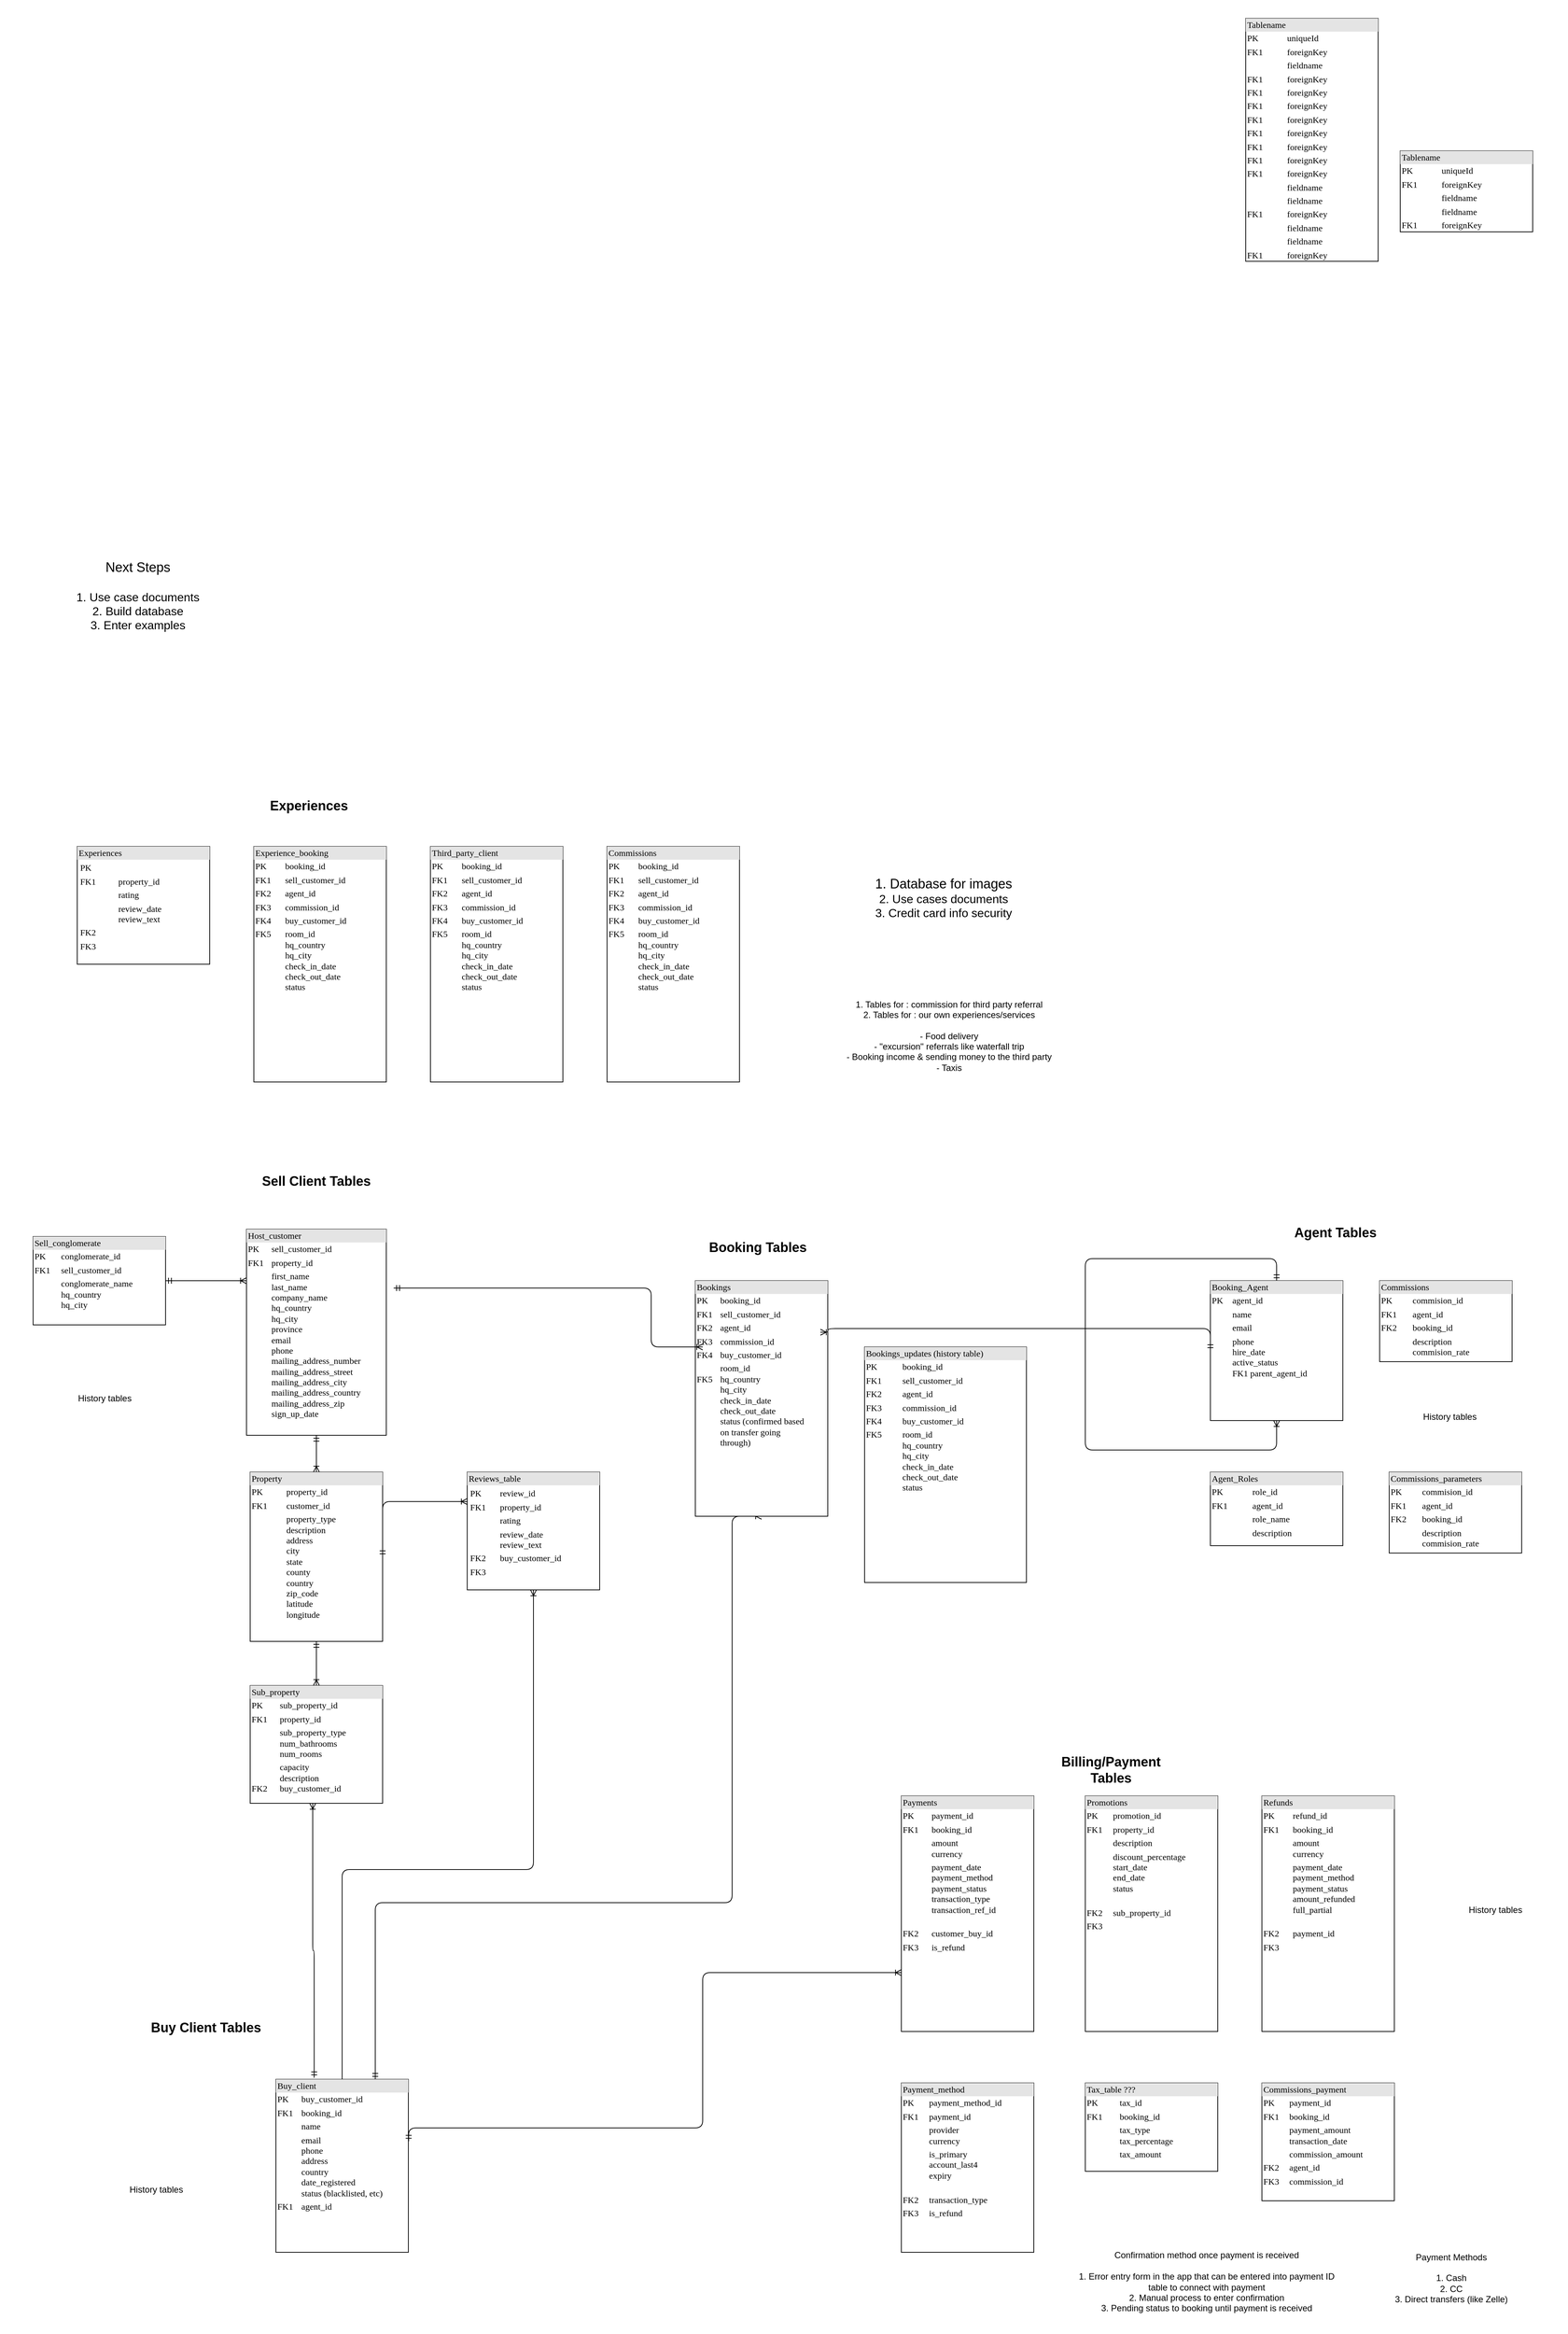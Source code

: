 <mxfile version="24.8.4" pages="2">
  <diagram name="Master Table" id="2ca16b54-16f6-2749-3443-fa8db7711227">
    <mxGraphModel dx="3973" dy="4300" grid="1" gridSize="10" guides="1" tooltips="1" connect="1" arrows="1" fold="1" page="1" pageScale="1" pageWidth="1100" pageHeight="850" background="none" math="0" shadow="0">
      <root>
        <mxCell id="0" />
        <mxCell id="1" parent="0" />
        <mxCell id="2ed32ef02a7f4228-1" value="&lt;div style=&quot;box-sizing:border-box;width:100%;background:#e4e4e4;padding:2px;&quot;&gt;Host_customer&lt;/div&gt;&lt;table style=&quot;width:100%;font-size:1em;&quot; cellpadding=&quot;2&quot; cellspacing=&quot;0&quot;&gt;&lt;tbody&gt;&lt;tr&gt;&lt;td&gt;PK&lt;/td&gt;&lt;td&gt;sell_customer_id&lt;br&gt;&lt;/td&gt;&lt;/tr&gt;&lt;tr&gt;&lt;td&gt;FK1&lt;/td&gt;&lt;td&gt;property_id&lt;/td&gt;&lt;/tr&gt;&lt;tr&gt;&lt;td&gt;&lt;/td&gt;&lt;td&gt;first_name&lt;br&gt;last_name&lt;br&gt;company_name&lt;br&gt;hq_country&lt;br&gt;hq_city&lt;br&gt;province&lt;br&gt;email&lt;br&gt;phone&lt;br&gt;mailing_address_number&lt;br&gt;mailing_address_street&lt;br&gt;mailing_address_city&lt;br&gt;mailing_address_country&lt;br&gt;mailing_address_zip&lt;br&gt;sign_up_date&lt;/td&gt;&lt;/tr&gt;&lt;/tbody&gt;&lt;/table&gt;" style="verticalAlign=top;align=left;overflow=fill;html=1;rounded=0;shadow=0;comic=0;labelBackgroundColor=none;strokeWidth=1;fontFamily=Verdana;fontSize=12" parent="1" vertex="1">
          <mxGeometry x="-720" y="-730" width="190" height="280" as="geometry" />
        </mxCell>
        <mxCell id="2ed32ef02a7f4228-2" value="&lt;div style=&quot;box-sizing: border-box ; width: 100% ; background: #e4e4e4 ; padding: 2px&quot;&gt;Booking_Agent&lt;/div&gt;&lt;table style=&quot;width: 100% ; font-size: 1em&quot; cellpadding=&quot;2&quot; cellspacing=&quot;0&quot;&gt;&lt;tbody&gt;&lt;tr&gt;&lt;td&gt;PK&lt;/td&gt;&lt;td&gt;agent_id&lt;/td&gt;&lt;/tr&gt;&lt;tr&gt;&lt;td&gt;&lt;br&gt;&lt;/td&gt;&lt;td&gt;name&lt;/td&gt;&lt;/tr&gt;&lt;tr&gt;&lt;td&gt;&lt;/td&gt;&lt;td&gt;email&lt;/td&gt;&lt;/tr&gt;&lt;tr&gt;&lt;td&gt;&lt;br&gt;&lt;/td&gt;&lt;td&gt;phone&lt;br&gt;hire_date&lt;br&gt;active_status&lt;br&gt;FK1 parent_agent_id&lt;br&gt;&lt;br&gt;&lt;br&gt;&lt;/td&gt;&lt;/tr&gt;&lt;tr&gt;&lt;td&gt;&lt;br&gt;&lt;/td&gt;&lt;td&gt;&lt;br&gt;&lt;/td&gt;&lt;/tr&gt;&lt;tr&gt;&lt;td&gt;&lt;br&gt;&lt;/td&gt;&lt;td&gt;&lt;br&gt;&lt;/td&gt;&lt;/tr&gt;&lt;/tbody&gt;&lt;/table&gt;" style="verticalAlign=top;align=left;overflow=fill;html=1;rounded=0;shadow=0;comic=0;labelBackgroundColor=none;strokeWidth=1;fontFamily=Verdana;fontSize=12" parent="1" vertex="1">
          <mxGeometry x="590" y="-660" width="180" height="190" as="geometry" />
        </mxCell>
        <mxCell id="2ed32ef02a7f4228-16" style="edgeStyle=orthogonalEdgeStyle;html=1;labelBackgroundColor=none;startArrow=ERmandOne;endArrow=ERoneToMany;fontFamily=Verdana;fontSize=12;align=left;exitX=0.289;exitY=-0.009;exitDx=0;exitDy=0;exitPerimeter=0;" parent="1" source="XtGEWQDcrH1vhXnifAvS-1" target="2ed32ef02a7f4228-4" edge="1">
          <mxGeometry relative="1" as="geometry">
            <Array as="points">
              <mxPoint x="-628" y="250" />
              <mxPoint x="-630" y="250" />
            </Array>
          </mxGeometry>
        </mxCell>
        <mxCell id="2ed32ef02a7f4228-4" value="&lt;div style=&quot;box-sizing: border-box ; width: 100% ; background: #e4e4e4 ; padding: 2px&quot;&gt;Sub_property&lt;/div&gt;&lt;table style=&quot;width: 100% ; font-size: 1em&quot; cellpadding=&quot;2&quot; cellspacing=&quot;0&quot;&gt;&lt;tbody&gt;&lt;tr&gt;&lt;td&gt;PK&lt;/td&gt;&lt;td&gt;sub_property_id&lt;/td&gt;&lt;/tr&gt;&lt;tr&gt;&lt;td&gt;FK1&lt;/td&gt;&lt;td&gt;property_id&lt;/td&gt;&lt;/tr&gt;&lt;tr&gt;&lt;td&gt;&lt;/td&gt;&lt;td&gt;sub_property_type&lt;br&gt;num_bathrooms&lt;br&gt;num_rooms&lt;/td&gt;&lt;/tr&gt;&lt;tr&gt;&lt;td&gt;&lt;br&gt;FK2&lt;/td&gt;&lt;td&gt;capacity&lt;br&gt;description&lt;br&gt;buy_customer_id&lt;br&gt;&lt;br&gt;&lt;/td&gt;&lt;/tr&gt;&lt;/tbody&gt;&lt;/table&gt;" style="verticalAlign=top;align=left;overflow=fill;html=1;rounded=0;shadow=0;comic=0;labelBackgroundColor=none;strokeWidth=1;fontFamily=Verdana;fontSize=12" parent="1" vertex="1">
          <mxGeometry x="-715" y="-110" width="180" height="160" as="geometry" />
        </mxCell>
        <mxCell id="2ed32ef02a7f4228-15" style="edgeStyle=orthogonalEdgeStyle;html=1;entryX=0.5;entryY=0;labelBackgroundColor=none;startArrow=ERmandOne;endArrow=ERoneToMany;fontFamily=Verdana;fontSize=12;align=left;" parent="1" source="2ed32ef02a7f4228-5" target="2ed32ef02a7f4228-4" edge="1">
          <mxGeometry relative="1" as="geometry" />
        </mxCell>
        <mxCell id="2ed32ef02a7f4228-5" value="&lt;div style=&quot;box-sizing:border-box;width:100%;background:#e4e4e4;padding:2px;&quot;&gt;Property&lt;/div&gt;&lt;table style=&quot;width:100%;font-size:1em;&quot; cellpadding=&quot;2&quot; cellspacing=&quot;0&quot;&gt;&lt;tbody&gt;&lt;tr&gt;&lt;td&gt;PK&lt;/td&gt;&lt;td&gt;property_id&lt;/td&gt;&lt;/tr&gt;&lt;tr&gt;&lt;td&gt;FK1&lt;/td&gt;&lt;td&gt;customer_id&lt;/td&gt;&lt;/tr&gt;&lt;tr&gt;&lt;td&gt;&lt;/td&gt;&lt;td&gt;property_type&lt;br&gt;description&lt;br&gt;address&lt;br&gt;city&lt;br&gt;state&lt;br&gt;county&lt;br&gt;country&lt;br&gt;zip_code&lt;br&gt;latitude&lt;br&gt;longitude&lt;/td&gt;&lt;/tr&gt;&lt;/tbody&gt;&lt;/table&gt;" style="verticalAlign=top;align=left;overflow=fill;html=1;rounded=0;shadow=0;comic=0;labelBackgroundColor=none;strokeWidth=1;fontFamily=Verdana;fontSize=12" parent="1" vertex="1">
          <mxGeometry x="-715" y="-400" width="180" height="230" as="geometry" />
        </mxCell>
        <mxCell id="2ed32ef02a7f4228-7" value="&lt;div style=&quot;box-sizing: border-box ; width: 100% ; background: #e4e4e4 ; padding: 2px&quot;&gt;Tablename&lt;/div&gt;&lt;table style=&quot;width: 100% ; font-size: 1em&quot; cellpadding=&quot;2&quot; cellspacing=&quot;0&quot;&gt;&lt;tbody&gt;&lt;tr&gt;&lt;td&gt;PK&lt;/td&gt;&lt;td&gt;uniqueId&lt;/td&gt;&lt;/tr&gt;&lt;tr&gt;&lt;td&gt;FK1&lt;/td&gt;&lt;td&gt;foreignKey&lt;/td&gt;&lt;/tr&gt;&lt;tr&gt;&lt;td&gt;&lt;/td&gt;&lt;td&gt;fieldname&lt;/td&gt;&lt;/tr&gt;&lt;tr&gt;&lt;td&gt;&lt;br&gt;&lt;/td&gt;&lt;td&gt;fieldname&lt;br&gt;&lt;/td&gt;&lt;/tr&gt;&lt;tr&gt;&lt;td&gt;FK1&lt;br&gt;&lt;/td&gt;&lt;td&gt;foreignKey&lt;br&gt;&lt;/td&gt;&lt;/tr&gt;&lt;/tbody&gt;&lt;/table&gt;" style="verticalAlign=top;align=left;overflow=fill;html=1;rounded=0;shadow=0;comic=0;labelBackgroundColor=none;strokeWidth=1;fontFamily=Verdana;fontSize=12" parent="1" vertex="1">
          <mxGeometry x="848" y="-2195" width="180" height="110" as="geometry" />
        </mxCell>
        <mxCell id="2ed32ef02a7f4228-8" value="&lt;div style=&quot;box-sizing: border-box ; width: 100% ; background: #e4e4e4 ; padding: 2px&quot;&gt;Tablename&lt;/div&gt;&lt;table style=&quot;width: 100% ; font-size: 1em&quot; cellpadding=&quot;2&quot; cellspacing=&quot;0&quot;&gt;&lt;tbody&gt;&lt;tr&gt;&lt;td&gt;PK&lt;/td&gt;&lt;td&gt;uniqueId&lt;/td&gt;&lt;/tr&gt;&lt;tr&gt;&lt;td&gt;FK1&lt;/td&gt;&lt;td&gt;foreignKey&lt;/td&gt;&lt;/tr&gt;&lt;tr&gt;&lt;td&gt;&lt;/td&gt;&lt;td&gt;fieldname&lt;/td&gt;&lt;/tr&gt;&lt;tr&gt;&lt;td&gt;FK1&lt;br&gt;&lt;/td&gt;&lt;td&gt;foreignKey&lt;br&gt;&lt;/td&gt;&lt;/tr&gt;&lt;tr&gt;&lt;td&gt;FK1&lt;br&gt;&lt;/td&gt;&lt;td&gt;foreignKey&lt;br&gt;&lt;/td&gt;&lt;/tr&gt;&lt;tr&gt;&lt;td&gt;FK1&lt;br&gt;&lt;/td&gt;&lt;td&gt;foreignKey&lt;br&gt;&lt;/td&gt;&lt;/tr&gt;&lt;tr&gt;&lt;td&gt;FK1&lt;br&gt;&lt;/td&gt;&lt;td&gt;foreignKey&lt;br&gt;&lt;/td&gt;&lt;/tr&gt;&lt;tr&gt;&lt;td&gt;FK1&lt;br&gt;&lt;/td&gt;&lt;td&gt;foreignKey&lt;br&gt;&lt;/td&gt;&lt;/tr&gt;&lt;tr&gt;&lt;td&gt;FK1&lt;br&gt;&lt;/td&gt;&lt;td&gt;foreignKey&lt;br&gt;&lt;/td&gt;&lt;/tr&gt;&lt;tr&gt;&lt;td&gt;FK1&lt;br&gt;&lt;/td&gt;&lt;td&gt;foreignKey&lt;br&gt;&lt;/td&gt;&lt;/tr&gt;&lt;tr&gt;&lt;td&gt;FK1&lt;br&gt;&lt;/td&gt;&lt;td&gt;foreignKey&lt;br&gt;&lt;/td&gt;&lt;/tr&gt;&lt;tr&gt;&lt;td&gt;&lt;br&gt;&lt;/td&gt;&lt;td&gt;fieldname&lt;br&gt;&lt;/td&gt;&lt;/tr&gt;&lt;tr&gt;&lt;td&gt;&lt;br&gt;&lt;/td&gt;&lt;td&gt;fieldname&lt;br&gt;&lt;/td&gt;&lt;/tr&gt;&lt;tr&gt;&lt;td&gt;FK1&lt;br&gt;&lt;/td&gt;&lt;td&gt;foreignKey&lt;br&gt;&lt;/td&gt;&lt;/tr&gt;&lt;tr&gt;&lt;td&gt;&lt;br&gt;&lt;/td&gt;&lt;td&gt;fieldname&lt;br&gt;&lt;/td&gt;&lt;/tr&gt;&lt;tr&gt;&lt;td&gt;&lt;br&gt;&lt;/td&gt;&lt;td&gt;fieldname&lt;br&gt;&lt;/td&gt;&lt;/tr&gt;&lt;tr&gt;&lt;td&gt;FK1&lt;br&gt;&lt;/td&gt;&lt;td&gt;foreignKey&lt;br&gt;&lt;/td&gt;&lt;/tr&gt;&lt;/tbody&gt;&lt;/table&gt;" style="verticalAlign=top;align=left;overflow=fill;html=1;rounded=0;shadow=0;comic=0;labelBackgroundColor=none;strokeWidth=1;fontFamily=Verdana;fontSize=12" parent="1" vertex="1">
          <mxGeometry x="638" y="-2375" width="180" height="330" as="geometry" />
        </mxCell>
        <mxCell id="2ed32ef02a7f4228-13" value="" style="edgeStyle=orthogonalEdgeStyle;html=1;endArrow=ERoneToMany;startArrow=ERmandOne;labelBackgroundColor=none;fontFamily=Verdana;fontSize=12;align=left;exitX=0.5;exitY=1;entryX=0.5;entryY=0;" parent="1" source="2ed32ef02a7f4228-1" target="2ed32ef02a7f4228-5" edge="1">
          <mxGeometry width="100" height="100" relative="1" as="geometry">
            <mxPoint x="-740" y="-440" as="sourcePoint" />
            <mxPoint x="-640" y="-540" as="targetPoint" />
          </mxGeometry>
        </mxCell>
        <mxCell id="2EH-EQwG4G2g1mwmG7tw-1" value="&lt;b style=&quot;font-size: 18px;&quot;&gt;Sell Client Tables&lt;/b&gt;" style="text;strokeColor=none;align=center;fillColor=none;html=1;verticalAlign=middle;whiteSpace=wrap;rounded=0;fontSize=18;" parent="1" vertex="1">
          <mxGeometry x="-710" y="-810" width="170" height="30" as="geometry" />
        </mxCell>
        <mxCell id="ll_tQrpM04ElozCx7Qpt-2" value="" style="shape=image;verticalLabelPosition=bottom;labelBackgroundColor=default;verticalAlign=top;aspect=fixed;imageAspect=0;image=https://d2slcw3kip6qmk.cloudfront.net/marketing/pages/chart/erd-symbols/ERD-Notation.PNG;" parent="1" vertex="1">
          <mxGeometry x="60" y="-2400" width="416" height="315" as="geometry" />
        </mxCell>
        <mxCell id="hQi0qJ91LmBZ0sVzfeZj-1" value="&lt;div style=&quot;box-sizing:border-box;width:100%;background:#e4e4e4;padding:2px;&quot;&gt;Sell_conglomerate&lt;/div&gt;&lt;table style=&quot;width:100%;font-size:1em;&quot; cellpadding=&quot;2&quot; cellspacing=&quot;0&quot;&gt;&lt;tbody&gt;&lt;tr&gt;&lt;td&gt;PK&lt;/td&gt;&lt;td&gt;conglomerate_id&lt;/td&gt;&lt;/tr&gt;&lt;tr&gt;&lt;td&gt;FK1&lt;/td&gt;&lt;td&gt;sell_customer_id&lt;/td&gt;&lt;/tr&gt;&lt;tr&gt;&lt;td&gt;&lt;/td&gt;&lt;td&gt;conglomerate_name&lt;br&gt;hq_country&lt;br&gt;hq_city&lt;/td&gt;&lt;/tr&gt;&lt;/tbody&gt;&lt;/table&gt;" style="verticalAlign=top;align=left;overflow=fill;html=1;rounded=0;shadow=0;comic=0;labelBackgroundColor=none;strokeWidth=1;fontFamily=Verdana;fontSize=12" parent="1" vertex="1">
          <mxGeometry x="-1010" y="-720" width="180" height="120" as="geometry" />
        </mxCell>
        <mxCell id="hQi0qJ91LmBZ0sVzfeZj-4" value="" style="edgeStyle=orthogonalEdgeStyle;html=1;endArrow=ERoneToMany;startArrow=ERmandOne;labelBackgroundColor=none;fontFamily=Verdana;fontSize=12;align=left;entryX=0;entryY=0.25;entryDx=0;entryDy=0;exitX=1;exitY=0.5;exitDx=0;exitDy=0;" parent="1" source="hQi0qJ91LmBZ0sVzfeZj-1" target="2ed32ef02a7f4228-1" edge="1">
          <mxGeometry width="100" height="100" relative="1" as="geometry">
            <mxPoint x="-810" y="-620" as="sourcePoint" />
            <mxPoint x="-945" y="-375" as="targetPoint" />
            <Array as="points">
              <mxPoint x="-720" y="-660" />
            </Array>
          </mxGeometry>
        </mxCell>
        <mxCell id="hQi0qJ91LmBZ0sVzfeZj-6" value="&lt;b style=&quot;font-size: 18px;&quot;&gt;Buy Client Tables&lt;/b&gt;" style="text;strokeColor=none;align=center;fillColor=none;html=1;verticalAlign=middle;whiteSpace=wrap;rounded=0;fontSize=18;" parent="1" vertex="1">
          <mxGeometry x="-860" y="340" width="170" height="30" as="geometry" />
        </mxCell>
        <mxCell id="hQi0qJ91LmBZ0sVzfeZj-9" value="&lt;b style=&quot;font-size: 18px;&quot;&gt;Agent Tables&lt;/b&gt;" style="text;strokeColor=none;align=center;fillColor=none;html=1;verticalAlign=middle;whiteSpace=wrap;rounded=0;fontSize=18;" parent="1" vertex="1">
          <mxGeometry x="675" y="-740" width="170" height="30" as="geometry" />
        </mxCell>
        <mxCell id="hQi0qJ91LmBZ0sVzfeZj-10" value="&lt;b style=&quot;font-size: 18px;&quot;&gt;Billing/Payment Tables&lt;/b&gt;" style="text;strokeColor=none;align=center;fillColor=none;html=1;verticalAlign=middle;whiteSpace=wrap;rounded=0;fontSize=18;" parent="1" vertex="1">
          <mxGeometry x="370" y="-10" width="170" height="30" as="geometry" />
        </mxCell>
        <mxCell id="hQi0qJ91LmBZ0sVzfeZj-13" value="&lt;b&gt;Booking Tables&lt;/b&gt;" style="text;strokeColor=none;align=center;fillColor=none;html=1;verticalAlign=middle;whiteSpace=wrap;rounded=0;fontSize=18;" parent="1" vertex="1">
          <mxGeometry x="-110" y="-720" width="170" height="30" as="geometry" />
        </mxCell>
        <mxCell id="hQi0qJ91LmBZ0sVzfeZj-21" value="" style="edgeStyle=orthogonalEdgeStyle;html=1;endArrow=ERoneToMany;startArrow=ERmandOne;labelBackgroundColor=none;fontFamily=Verdana;fontSize=12;align=left;entryX=0.5;entryY=1;entryDx=0;entryDy=0;exitX=0.5;exitY=0;exitDx=0;exitDy=0;" parent="1" source="2ed32ef02a7f4228-2" target="2ed32ef02a7f4228-2" edge="1">
          <mxGeometry width="100" height="100" relative="1" as="geometry">
            <mxPoint x="420" y="-680" as="sourcePoint" />
            <mxPoint x="500" y="-540" as="targetPoint" />
            <Array as="points">
              <mxPoint x="680" y="-690" />
              <mxPoint x="420" y="-690" />
              <mxPoint x="420" y="-430" />
              <mxPoint x="680" y="-430" />
            </Array>
          </mxGeometry>
        </mxCell>
        <mxCell id="hQi0qJ91LmBZ0sVzfeZj-23" value="" style="edgeStyle=orthogonalEdgeStyle;html=1;endArrow=ERoneToMany;startArrow=ERmandOne;labelBackgroundColor=none;fontFamily=Verdana;fontSize=12;align=left;entryX=0.5;entryY=1;entryDx=0;entryDy=0;exitX=0.75;exitY=0;exitDx=0;exitDy=0;" parent="1" source="XtGEWQDcrH1vhXnifAvS-1" target="hQi0qJ91LmBZ0sVzfeZj-24" edge="1">
          <mxGeometry width="100" height="100" relative="1" as="geometry">
            <mxPoint x="-810.0" y="363.46" as="sourcePoint" />
            <mxPoint x="-120" y="-240" as="targetPoint" />
            <Array as="points">
              <mxPoint x="-545" y="185" />
              <mxPoint x="-60" y="185" />
            </Array>
          </mxGeometry>
        </mxCell>
        <mxCell id="hQi0qJ91LmBZ0sVzfeZj-24" value="&lt;div style=&quot;box-sizing: border-box ; width: 100% ; background: #e4e4e4 ; padding: 2px&quot;&gt;Bookings&lt;/div&gt;&lt;table style=&quot;width: 100% ; font-size: 1em&quot; cellpadding=&quot;2&quot; cellspacing=&quot;0&quot;&gt;&lt;tbody&gt;&lt;tr&gt;&lt;td&gt;PK&lt;/td&gt;&lt;td&gt;booking_id&lt;/td&gt;&lt;/tr&gt;&lt;tr&gt;&lt;td&gt;FK1&lt;/td&gt;&lt;td&gt;sell_customer_id&lt;/td&gt;&lt;/tr&gt;&lt;tr&gt;&lt;td&gt;FK2&lt;br&gt;&lt;/td&gt;&lt;td&gt;agent_id&lt;/td&gt;&lt;/tr&gt;&lt;tr&gt;&lt;td&gt;FK3&lt;/td&gt;&lt;td&gt;commission_id&lt;br&gt;&lt;/td&gt;&lt;/tr&gt;&lt;tr&gt;&lt;td&gt;FK4&lt;br&gt;&lt;/td&gt;&lt;td&gt;buy_customer_id&lt;br&gt;&lt;/td&gt;&lt;/tr&gt;&lt;tr&gt;&lt;td&gt;FK5&lt;br&gt;&lt;br&gt;&lt;br&gt;&lt;br&gt;&lt;br&gt;&lt;br&gt;&lt;/td&gt;&lt;td&gt;room_id&lt;br&gt;hq_country&lt;br&gt;hq_city&lt;br&gt;check_in_date&lt;br&gt;check_out_date&lt;br&gt;status (confirmed based&lt;br&gt;on transfer going&lt;br&gt;through)&lt;/td&gt;&lt;/tr&gt;&lt;/tbody&gt;&lt;/table&gt;&lt;span style=&quot;white-space: pre;&quot;&gt;&#x9;&lt;/span&gt;" style="verticalAlign=top;align=left;overflow=fill;html=1;rounded=0;shadow=0;comic=0;labelBackgroundColor=none;strokeWidth=1;fontFamily=Verdana;fontSize=12" parent="1" vertex="1">
          <mxGeometry x="-110" y="-660" width="180" height="320" as="geometry" />
        </mxCell>
        <mxCell id="hQi0qJ91LmBZ0sVzfeZj-25" value="&lt;div style=&quot;box-sizing: border-box ; width: 100% ; background: #e4e4e4 ; padding: 2px&quot;&gt;Payments&lt;/div&gt;&lt;table style=&quot;width: 100% ; font-size: 1em&quot; cellpadding=&quot;2&quot; cellspacing=&quot;0&quot;&gt;&lt;tbody&gt;&lt;tr&gt;&lt;td&gt;PK&lt;/td&gt;&lt;td&gt;payment_id&lt;/td&gt;&lt;/tr&gt;&lt;tr&gt;&lt;td&gt;FK1&lt;/td&gt;&lt;td&gt;booking_id&lt;/td&gt;&lt;/tr&gt;&lt;tr&gt;&lt;td&gt;&lt;/td&gt;&lt;td&gt;amount&lt;br&gt;currency&lt;/td&gt;&lt;/tr&gt;&lt;tr&gt;&lt;td&gt;&lt;br&gt;&lt;/td&gt;&lt;td&gt;payment_date&lt;br&gt;payment_method&lt;br&gt;payment_status&lt;br&gt;transaction_type&lt;br&gt;transaction_ref_id&lt;br&gt;&lt;br&gt;&lt;/td&gt;&lt;/tr&gt;&lt;tr&gt;&lt;td&gt;FK2&lt;br&gt;&lt;/td&gt;&lt;td&gt;customer_buy_id&lt;/td&gt;&lt;/tr&gt;&lt;tr&gt;&lt;td&gt;FK3&lt;br&gt;&lt;/td&gt;&lt;td&gt;is_refund&lt;/td&gt;&lt;/tr&gt;&lt;/tbody&gt;&lt;/table&gt;" style="verticalAlign=top;align=left;overflow=fill;html=1;rounded=0;shadow=0;comic=0;labelBackgroundColor=none;strokeWidth=1;fontFamily=Verdana;fontSize=12" parent="1" vertex="1">
          <mxGeometry x="170" y="40" width="180" height="320" as="geometry" />
        </mxCell>
        <mxCell id="hQi0qJ91LmBZ0sVzfeZj-26" value="&lt;div style=&quot;box-sizing:border-box;width:100%;background:#e4e4e4;padding:2px;&quot;&gt;Reviews_table&lt;/div&gt;&lt;table style=&quot;width:100%;font-size:1em;&quot; cellpadding=&quot;2&quot; cellspacing=&quot;0&quot;&gt;&lt;tbody&gt;&lt;tr&gt;&lt;td&gt;&lt;table style=&quot;font-size: 1em; width: 180px;&quot; cellpadding=&quot;2&quot; cellspacing=&quot;0&quot;&gt;&lt;tbody&gt;&lt;tr&gt;&lt;td&gt;PK&lt;/td&gt;&lt;td&gt;review_id&lt;/td&gt;&lt;/tr&gt;&lt;tr&gt;&lt;td&gt;FK1&lt;/td&gt;&lt;td&gt;property_id&lt;/td&gt;&lt;/tr&gt;&lt;tr&gt;&lt;td&gt;&lt;/td&gt;&lt;td&gt;rating&lt;/td&gt;&lt;/tr&gt;&lt;tr&gt;&lt;td&gt;&lt;br&gt;&lt;/td&gt;&lt;td&gt;review_date&lt;br&gt;review_text&lt;br&gt;&lt;/td&gt;&lt;/tr&gt;&lt;tr&gt;&lt;td&gt;FK2&lt;br&gt;&lt;/td&gt;&lt;td&gt;buy_customer_id&lt;br&gt;&lt;/td&gt;&lt;/tr&gt;&lt;tr&gt;&lt;td&gt;FK3&lt;br&gt;&lt;/td&gt;&lt;td&gt;&lt;br&gt;&lt;/td&gt;&lt;/tr&gt;&lt;/tbody&gt;&lt;/table&gt;&lt;/td&gt;&lt;td&gt;&lt;br&gt;&lt;/td&gt;&lt;/tr&gt;&lt;tr&gt;&lt;td&gt;&lt;br&gt;&lt;br&gt;&lt;/td&gt;&lt;td&gt;&lt;br&gt;&lt;/td&gt;&lt;/tr&gt;&lt;/tbody&gt;&lt;/table&gt;" style="verticalAlign=top;align=left;overflow=fill;html=1;rounded=0;shadow=0;comic=0;labelBackgroundColor=none;strokeWidth=1;fontFamily=Verdana;fontSize=12" parent="1" vertex="1">
          <mxGeometry x="-420" y="-400" width="180" height="160" as="geometry" />
        </mxCell>
        <mxCell id="hQi0qJ91LmBZ0sVzfeZj-28" value="" style="edgeStyle=orthogonalEdgeStyle;html=1;endArrow=ERoneToMany;startArrow=ERmandOne;labelBackgroundColor=none;fontFamily=Verdana;fontSize=12;align=left;entryX=0;entryY=0.25;entryDx=0;entryDy=0;exitX=1;exitY=0.5;exitDx=0;exitDy=0;" parent="1" source="2ed32ef02a7f4228-5" target="hQi0qJ91LmBZ0sVzfeZj-26" edge="1">
          <mxGeometry width="100" height="100" relative="1" as="geometry">
            <mxPoint x="-850" y="-520" as="sourcePoint" />
            <mxPoint x="-250" y="-640" as="targetPoint" />
            <Array as="points">
              <mxPoint x="-535" y="-360" />
            </Array>
          </mxGeometry>
        </mxCell>
        <mxCell id="hQi0qJ91LmBZ0sVzfeZj-31" value="" style="edgeStyle=orthogonalEdgeStyle;html=1;endArrow=ERoneToMany;startArrow=ERmandOne;labelBackgroundColor=none;fontFamily=Verdana;fontSize=12;align=left;entryX=0.5;entryY=1;entryDx=0;entryDy=0;exitX=0.5;exitY=0;exitDx=0;exitDy=0;" parent="1" target="hQi0qJ91LmBZ0sVzfeZj-26" edge="1">
          <mxGeometry width="100" height="100" relative="1" as="geometry">
            <mxPoint x="-590" y="445" as="sourcePoint" />
            <mxPoint x="-330" y="-170" as="targetPoint" />
            <Array as="points">
              <mxPoint x="-590" y="140" />
              <mxPoint x="-330" y="140" />
            </Array>
          </mxGeometry>
        </mxCell>
        <mxCell id="hQi0qJ91LmBZ0sVzfeZj-33" value="&lt;div style=&quot;box-sizing: border-box ; width: 100% ; background: #e4e4e4 ; padding: 2px&quot;&gt;Promotions&lt;/div&gt;&lt;table style=&quot;width: 100% ; font-size: 1em&quot; cellpadding=&quot;2&quot; cellspacing=&quot;0&quot;&gt;&lt;tbody&gt;&lt;tr&gt;&lt;td&gt;PK&lt;/td&gt;&lt;td&gt;promotion_id&lt;/td&gt;&lt;/tr&gt;&lt;tr&gt;&lt;td&gt;FK1&lt;/td&gt;&lt;td&gt;property_id&lt;/td&gt;&lt;/tr&gt;&lt;tr&gt;&lt;td&gt;&lt;/td&gt;&lt;td&gt;description&lt;/td&gt;&lt;/tr&gt;&lt;tr&gt;&lt;td&gt;&lt;br&gt;&lt;/td&gt;&lt;td&gt;discount_percentage&lt;br&gt;start_date&lt;br&gt;end_date&lt;br&gt;status&lt;br&gt;&lt;br&gt;&lt;/td&gt;&lt;/tr&gt;&lt;tr&gt;&lt;td&gt;FK2&lt;br&gt;&lt;/td&gt;&lt;td&gt;sub_property_id&lt;/td&gt;&lt;/tr&gt;&lt;tr&gt;&lt;td&gt;FK3&lt;br&gt;&lt;/td&gt;&lt;td&gt;&lt;br&gt;&lt;/td&gt;&lt;/tr&gt;&lt;/tbody&gt;&lt;/table&gt;" style="verticalAlign=top;align=left;overflow=fill;html=1;rounded=0;shadow=0;comic=0;labelBackgroundColor=none;strokeWidth=1;fontFamily=Verdana;fontSize=12" parent="1" vertex="1">
          <mxGeometry x="420" y="40" width="180" height="320" as="geometry" />
        </mxCell>
        <mxCell id="hQi0qJ91LmBZ0sVzfeZj-34" value="&lt;div style=&quot;box-sizing: border-box ; width: 100% ; background: #e4e4e4 ; padding: 2px&quot;&gt;Commissions&lt;/div&gt;&lt;table style=&quot;width: 100% ; font-size: 1em&quot; cellpadding=&quot;2&quot; cellspacing=&quot;0&quot;&gt;&lt;tbody&gt;&lt;tr&gt;&lt;td&gt;PK&lt;/td&gt;&lt;td&gt;commision_id&lt;/td&gt;&lt;/tr&gt;&lt;tr&gt;&lt;td&gt;FK1&lt;/td&gt;&lt;td&gt;agent_id&lt;/td&gt;&lt;/tr&gt;&lt;tr&gt;&lt;td&gt;FK2&lt;/td&gt;&lt;td&gt;booking_id&lt;/td&gt;&lt;/tr&gt;&lt;tr&gt;&lt;td&gt;&lt;br&gt;&lt;/td&gt;&lt;td&gt;description&lt;br&gt;commision_rate&lt;br&gt;&lt;/td&gt;&lt;/tr&gt;&lt;tr&gt;&lt;td&gt;&lt;br&gt;&lt;/td&gt;&lt;td&gt;&lt;br&gt;&lt;/td&gt;&lt;/tr&gt;&lt;/tbody&gt;&lt;/table&gt;" style="verticalAlign=top;align=left;overflow=fill;html=1;rounded=0;shadow=0;comic=0;labelBackgroundColor=none;strokeWidth=1;fontFamily=Verdana;fontSize=12" parent="1" vertex="1">
          <mxGeometry x="820" y="-660" width="180" height="110" as="geometry" />
        </mxCell>
        <mxCell id="hQi0qJ91LmBZ0sVzfeZj-35" value="" style="edgeStyle=orthogonalEdgeStyle;html=1;endArrow=ERoneToMany;startArrow=ERmandOne;labelBackgroundColor=none;fontFamily=Verdana;fontSize=12;align=left;exitX=0;exitY=0.5;exitDx=0;exitDy=0;" parent="1" source="2ed32ef02a7f4228-2" edge="1">
          <mxGeometry width="100" height="100" relative="1" as="geometry">
            <mxPoint x="-525" y="465" as="sourcePoint" />
            <mxPoint x="60" y="-590" as="targetPoint" />
            <Array as="points">
              <mxPoint x="70" y="-595" />
              <mxPoint x="70" y="-590" />
            </Array>
          </mxGeometry>
        </mxCell>
        <mxCell id="hQi0qJ91LmBZ0sVzfeZj-37" value="&lt;div style=&quot;box-sizing: border-box ; width: 100% ; background: #e4e4e4 ; padding: 2px&quot;&gt;Commissions_payment&lt;/div&gt;&lt;table style=&quot;width: 100% ; font-size: 1em&quot; cellpadding=&quot;2&quot; cellspacing=&quot;0&quot;&gt;&lt;tbody&gt;&lt;tr&gt;&lt;td&gt;PK&lt;/td&gt;&lt;td&gt;payment_id&lt;/td&gt;&lt;/tr&gt;&lt;tr&gt;&lt;td&gt;FK1&lt;/td&gt;&lt;td&gt;booking_id&lt;/td&gt;&lt;/tr&gt;&lt;tr&gt;&lt;td&gt;&lt;/td&gt;&lt;td&gt;payment_amount&lt;br&gt;transaction_date&lt;/td&gt;&lt;/tr&gt;&lt;tr&gt;&lt;td&gt;&lt;br&gt;&lt;/td&gt;&lt;td&gt;commission_amount&lt;br&gt;&lt;/td&gt;&lt;/tr&gt;&lt;tr&gt;&lt;td&gt;FK2&lt;br&gt;&lt;/td&gt;&lt;td&gt;agent_id&lt;/td&gt;&lt;/tr&gt;&lt;tr&gt;&lt;td&gt;FK3&lt;br&gt;&lt;/td&gt;&lt;td&gt;commission_id&lt;/td&gt;&lt;/tr&gt;&lt;/tbody&gt;&lt;/table&gt;" style="verticalAlign=top;align=left;overflow=fill;html=1;rounded=0;shadow=0;comic=0;labelBackgroundColor=none;strokeWidth=1;fontFamily=Verdana;fontSize=12" parent="1" vertex="1">
          <mxGeometry x="660" y="430" width="180" height="160" as="geometry" />
        </mxCell>
        <mxCell id="hQi0qJ91LmBZ0sVzfeZj-38" value="&lt;div style=&quot;box-sizing: border-box ; width: 100% ; background: #e4e4e4 ; padding: 2px&quot;&gt;Agent_Roles&lt;/div&gt;&lt;table style=&quot;width: 100% ; font-size: 1em&quot; cellpadding=&quot;2&quot; cellspacing=&quot;0&quot;&gt;&lt;tbody&gt;&lt;tr&gt;&lt;td&gt;PK&lt;/td&gt;&lt;td&gt;role_id&lt;/td&gt;&lt;/tr&gt;&lt;tr&gt;&lt;td&gt;FK1&lt;/td&gt;&lt;td&gt;agent_id&lt;/td&gt;&lt;/tr&gt;&lt;tr&gt;&lt;td&gt;&lt;/td&gt;&lt;td&gt;role_name&lt;/td&gt;&lt;/tr&gt;&lt;tr&gt;&lt;td&gt;&lt;br&gt;&lt;/td&gt;&lt;td&gt;description&lt;br&gt;&lt;/td&gt;&lt;/tr&gt;&lt;tr&gt;&lt;td&gt;&lt;br&gt;&lt;/td&gt;&lt;td&gt;&lt;br&gt;&lt;/td&gt;&lt;/tr&gt;&lt;tr&gt;&lt;td&gt;&lt;br&gt;&lt;/td&gt;&lt;td&gt;&lt;br&gt;&lt;/td&gt;&lt;/tr&gt;&lt;/tbody&gt;&lt;/table&gt;" style="verticalAlign=top;align=left;overflow=fill;html=1;rounded=0;shadow=0;comic=0;labelBackgroundColor=none;strokeWidth=1;fontFamily=Verdana;fontSize=12" parent="1" vertex="1">
          <mxGeometry x="590" y="-400" width="180" height="100" as="geometry" />
        </mxCell>
        <mxCell id="XtGEWQDcrH1vhXnifAvS-1" value="&lt;div style=&quot;box-sizing: border-box ; width: 100% ; background: #e4e4e4 ; padding: 2px&quot;&gt;Buy_client&lt;/div&gt;&lt;table style=&quot;width: 100% ; font-size: 1em&quot; cellpadding=&quot;2&quot; cellspacing=&quot;0&quot;&gt;&lt;tbody&gt;&lt;tr&gt;&lt;td&gt;PK&lt;/td&gt;&lt;td&gt;buy_customer_id&lt;/td&gt;&lt;/tr&gt;&lt;tr&gt;&lt;td&gt;FK1&lt;/td&gt;&lt;td&gt;booking_id&lt;/td&gt;&lt;/tr&gt;&lt;tr&gt;&lt;td&gt;&lt;/td&gt;&lt;td&gt;name&lt;/td&gt;&lt;/tr&gt;&lt;tr&gt;&lt;td&gt;&lt;/td&gt;&lt;td&gt;email&lt;br&gt;phone&lt;br&gt;address&lt;br&gt;country&lt;br&gt;date_registered&lt;br&gt;status (blacklisted, etc)&lt;/td&gt;&lt;/tr&gt;&lt;tr&gt;&lt;td&gt;FK1&lt;br&gt;&lt;/td&gt;&lt;td&gt;agent_id&lt;/td&gt;&lt;/tr&gt;&lt;tr&gt;&lt;td&gt;&lt;/td&gt;&lt;td&gt;&lt;br&gt;&lt;/td&gt;&lt;/tr&gt;&lt;/tbody&gt;&lt;/table&gt;" style="verticalAlign=top;align=left;overflow=fill;html=1;rounded=0;shadow=0;comic=0;labelBackgroundColor=none;strokeWidth=1;fontFamily=Verdana;fontSize=12" parent="1" vertex="1">
          <mxGeometry x="-680" y="425" width="180" height="235" as="geometry" />
        </mxCell>
        <mxCell id="XtGEWQDcrH1vhXnifAvS-2" value="" style="edgeStyle=orthogonalEdgeStyle;html=1;endArrow=ERoneToMany;startArrow=ERmandOne;labelBackgroundColor=none;fontFamily=Verdana;fontSize=12;align=left;exitX=1.002;exitY=0.358;exitDx=0;exitDy=0;exitPerimeter=0;entryX=0;entryY=0.75;entryDx=0;entryDy=0;" parent="1" source="XtGEWQDcrH1vhXnifAvS-1" target="hQi0qJ91LmBZ0sVzfeZj-25" edge="1">
          <mxGeometry width="100" height="100" relative="1" as="geometry">
            <mxPoint x="-535" y="435" as="sourcePoint" />
            <mxPoint x="280" y="-490" as="targetPoint" />
            <Array as="points">
              <mxPoint x="-100" y="491" />
              <mxPoint x="-100" y="280" />
            </Array>
          </mxGeometry>
        </mxCell>
        <mxCell id="XtGEWQDcrH1vhXnifAvS-3" value="&lt;div style=&quot;box-sizing: border-box ; width: 100% ; background: #e4e4e4 ; padding: 2px&quot;&gt;Refunds&lt;/div&gt;&lt;table style=&quot;width: 100% ; font-size: 1em&quot; cellpadding=&quot;2&quot; cellspacing=&quot;0&quot;&gt;&lt;tbody&gt;&lt;tr&gt;&lt;td&gt;PK&lt;/td&gt;&lt;td&gt;refund_id&lt;/td&gt;&lt;/tr&gt;&lt;tr&gt;&lt;td&gt;FK1&lt;/td&gt;&lt;td&gt;booking_id&lt;/td&gt;&lt;/tr&gt;&lt;tr&gt;&lt;td&gt;&lt;/td&gt;&lt;td&gt;amount&lt;br&gt;currency&lt;/td&gt;&lt;/tr&gt;&lt;tr&gt;&lt;td&gt;&lt;br&gt;&lt;/td&gt;&lt;td&gt;payment_date&lt;br&gt;payment_method&lt;br&gt;payment_status&lt;br&gt;amount_refunded&lt;br&gt;full_partial&lt;br&gt;&lt;br&gt;&lt;/td&gt;&lt;/tr&gt;&lt;tr&gt;&lt;td&gt;FK2&lt;br&gt;&lt;/td&gt;&lt;td&gt;payment_id&lt;br&gt;&lt;/td&gt;&lt;/tr&gt;&lt;tr&gt;&lt;td&gt;FK3&lt;br&gt;&lt;/td&gt;&lt;td&gt;&lt;br&gt;&lt;/td&gt;&lt;/tr&gt;&lt;/tbody&gt;&lt;/table&gt;" style="verticalAlign=top;align=left;overflow=fill;html=1;rounded=0;shadow=0;comic=0;labelBackgroundColor=none;strokeWidth=1;fontFamily=Verdana;fontSize=12" parent="1" vertex="1">
          <mxGeometry x="660" y="40" width="180" height="320" as="geometry" />
        </mxCell>
        <mxCell id="XtGEWQDcrH1vhXnifAvS-4" value="&lt;div style=&quot;box-sizing: border-box ; width: 100% ; background: #e4e4e4 ; padding: 2px&quot;&gt;Payment_method&lt;/div&gt;&lt;table style=&quot;width: 100% ; font-size: 1em&quot; cellpadding=&quot;2&quot; cellspacing=&quot;0&quot;&gt;&lt;tbody&gt;&lt;tr&gt;&lt;td&gt;PK&lt;/td&gt;&lt;td&gt;payment_method_id&lt;/td&gt;&lt;/tr&gt;&lt;tr&gt;&lt;td&gt;FK1&lt;/td&gt;&lt;td&gt;payment_id&lt;/td&gt;&lt;/tr&gt;&lt;tr&gt;&lt;td&gt;&lt;/td&gt;&lt;td&gt;provider&lt;br&gt;currency&lt;/td&gt;&lt;/tr&gt;&lt;tr&gt;&lt;td&gt;&lt;br&gt;&lt;/td&gt;&lt;td&gt;is_primary&lt;br&gt;account_last4&lt;br&gt;expiry&lt;br&gt;&lt;br&gt;&lt;/td&gt;&lt;/tr&gt;&lt;tr&gt;&lt;td&gt;FK2&lt;br&gt;&lt;/td&gt;&lt;td&gt;transaction_type&lt;br&gt;&lt;/td&gt;&lt;/tr&gt;&lt;tr&gt;&lt;td&gt;FK3&lt;br&gt;&lt;/td&gt;&lt;td&gt;is_refund&lt;/td&gt;&lt;/tr&gt;&lt;/tbody&gt;&lt;/table&gt;" style="verticalAlign=top;align=left;overflow=fill;html=1;rounded=0;shadow=0;comic=0;labelBackgroundColor=none;strokeWidth=1;fontFamily=Verdana;fontSize=12" parent="1" vertex="1">
          <mxGeometry x="170" y="430" width="180" height="230" as="geometry" />
        </mxCell>
        <mxCell id="XtGEWQDcrH1vhXnifAvS-5" value="&lt;div style=&quot;box-sizing: border-box ; width: 100% ; background: #e4e4e4 ; padding: 2px&quot;&gt;Tax_table ???&lt;/div&gt;&lt;table style=&quot;width: 100% ; font-size: 1em&quot; cellpadding=&quot;2&quot; cellspacing=&quot;0&quot;&gt;&lt;tbody&gt;&lt;tr&gt;&lt;td&gt;PK&lt;/td&gt;&lt;td&gt;tax_id&lt;/td&gt;&lt;/tr&gt;&lt;tr&gt;&lt;td&gt;FK1&lt;/td&gt;&lt;td&gt;booking_id&lt;/td&gt;&lt;/tr&gt;&lt;tr&gt;&lt;td&gt;&lt;/td&gt;&lt;td&gt;tax_type&lt;br&gt;tax_percentage&lt;/td&gt;&lt;/tr&gt;&lt;tr&gt;&lt;td&gt;&lt;br&gt;&lt;/td&gt;&lt;td&gt;tax_amount&lt;br&gt;&lt;br&gt;&lt;/td&gt;&lt;/tr&gt;&lt;tr&gt;&lt;td&gt;&lt;br&gt;&lt;/td&gt;&lt;td&gt;&lt;/td&gt;&lt;/tr&gt;&lt;/tbody&gt;&lt;/table&gt;" style="verticalAlign=top;align=left;overflow=fill;html=1;rounded=0;shadow=0;comic=0;labelBackgroundColor=none;strokeWidth=1;fontFamily=Verdana;fontSize=12" parent="1" vertex="1">
          <mxGeometry x="420" y="430" width="180" height="120" as="geometry" />
        </mxCell>
        <mxCell id="LeXpzE0Ry7vy12lt7345-1" value="&lt;b style=&quot;font-size: 18px;&quot;&gt;Experiences&lt;/b&gt;" style="text;strokeColor=none;align=center;fillColor=none;html=1;verticalAlign=middle;whiteSpace=wrap;rounded=0;fontSize=18;" vertex="1" parent="1">
          <mxGeometry x="-720" y="-1320" width="170" height="30" as="geometry" />
        </mxCell>
        <mxCell id="LeXpzE0Ry7vy12lt7345-3" value="&lt;div style=&quot;box-sizing:border-box;width:100%;background:#e4e4e4;padding:2px;&quot;&gt;Experiences&lt;/div&gt;&lt;table style=&quot;width:100%;font-size:1em;&quot; cellpadding=&quot;2&quot; cellspacing=&quot;0&quot;&gt;&lt;tbody&gt;&lt;tr&gt;&lt;td&gt;&lt;table style=&quot;font-size: 1em; width: 180px;&quot; cellpadding=&quot;2&quot; cellspacing=&quot;0&quot;&gt;&lt;tbody&gt;&lt;tr&gt;&lt;td&gt;PK&lt;/td&gt;&lt;td&gt;&lt;br&gt;&lt;/td&gt;&lt;/tr&gt;&lt;tr&gt;&lt;td&gt;FK1&lt;/td&gt;&lt;td&gt;property_id&lt;/td&gt;&lt;/tr&gt;&lt;tr&gt;&lt;td&gt;&lt;/td&gt;&lt;td&gt;rating&lt;/td&gt;&lt;/tr&gt;&lt;tr&gt;&lt;td&gt;&lt;br&gt;&lt;/td&gt;&lt;td&gt;review_date&lt;br&gt;review_text&lt;br&gt;&lt;/td&gt;&lt;/tr&gt;&lt;tr&gt;&lt;td&gt;FK2&lt;br&gt;&lt;/td&gt;&lt;td&gt;&lt;br&gt;&lt;/td&gt;&lt;/tr&gt;&lt;tr&gt;&lt;td&gt;FK3&lt;br&gt;&lt;/td&gt;&lt;td&gt;&lt;br&gt;&lt;/td&gt;&lt;/tr&gt;&lt;/tbody&gt;&lt;/table&gt;&lt;/td&gt;&lt;td&gt;&lt;br&gt;&lt;/td&gt;&lt;/tr&gt;&lt;tr&gt;&lt;td&gt;&lt;br&gt;&lt;br&gt;&lt;/td&gt;&lt;td&gt;&lt;br&gt;&lt;/td&gt;&lt;/tr&gt;&lt;/tbody&gt;&lt;/table&gt;" style="verticalAlign=top;align=left;overflow=fill;html=1;rounded=0;shadow=0;comic=0;labelBackgroundColor=none;strokeWidth=1;fontFamily=Verdana;fontSize=12" vertex="1" parent="1">
          <mxGeometry x="-950" y="-1250" width="180" height="160" as="geometry" />
        </mxCell>
        <mxCell id="LeXpzE0Ry7vy12lt7345-4" value="&lt;div style=&quot;box-sizing: border-box ; width: 100% ; background: #e4e4e4 ; padding: 2px&quot;&gt;Experience_booking&lt;/div&gt;&lt;table style=&quot;width: 100% ; font-size: 1em&quot; cellpadding=&quot;2&quot; cellspacing=&quot;0&quot;&gt;&lt;tbody&gt;&lt;tr&gt;&lt;td&gt;PK&lt;/td&gt;&lt;td&gt;booking_id&lt;/td&gt;&lt;/tr&gt;&lt;tr&gt;&lt;td&gt;FK1&lt;/td&gt;&lt;td&gt;sell_customer_id&lt;/td&gt;&lt;/tr&gt;&lt;tr&gt;&lt;td&gt;FK2&lt;br&gt;&lt;/td&gt;&lt;td&gt;agent_id&lt;/td&gt;&lt;/tr&gt;&lt;tr&gt;&lt;td&gt;FK3&lt;/td&gt;&lt;td&gt;commission_id&lt;br&gt;&lt;/td&gt;&lt;/tr&gt;&lt;tr&gt;&lt;td&gt;FK4&lt;br&gt;&lt;/td&gt;&lt;td&gt;buy_customer_id&lt;br&gt;&lt;/td&gt;&lt;/tr&gt;&lt;tr&gt;&lt;td&gt;FK5&lt;br&gt;&lt;br&gt;&lt;br&gt;&lt;br&gt;&lt;br&gt;&lt;br&gt;&lt;/td&gt;&lt;td&gt;room_id&lt;br&gt;hq_country&lt;br&gt;hq_city&lt;br&gt;check_in_date&lt;br&gt;check_out_date&lt;br&gt;status&lt;br&gt;&lt;/td&gt;&lt;/tr&gt;&lt;/tbody&gt;&lt;/table&gt;&lt;span style=&quot;white-space: pre;&quot;&gt;&#x9;&lt;/span&gt;" style="verticalAlign=top;align=left;overflow=fill;html=1;rounded=0;shadow=0;comic=0;labelBackgroundColor=none;strokeWidth=1;fontFamily=Verdana;fontSize=12" vertex="1" parent="1">
          <mxGeometry x="-710" y="-1250" width="180" height="320" as="geometry" />
        </mxCell>
        <mxCell id="LeXpzE0Ry7vy12lt7345-5" value="&lt;div&gt;&lt;br&gt;&lt;/div&gt;&lt;div&gt;&lt;br&gt;&lt;/div&gt;&lt;div&gt;1. Tables for : commission for third party referral&lt;/div&gt;&lt;div&gt;2. Tables for : our own experiences/services&lt;/div&gt;&lt;div&gt;&lt;br&gt;&lt;/div&gt;- Food delivery&lt;div&gt;- &quot;excursion&quot; referrals like waterfall trip&lt;/div&gt;&lt;div&gt;- Booking income &amp;amp; sending money to the third party&lt;/div&gt;&lt;div&gt;- Taxis&lt;/div&gt;" style="text;strokeColor=none;align=center;fillColor=none;html=1;verticalAlign=middle;whiteSpace=wrap;rounded=0;" vertex="1" parent="1">
          <mxGeometry x="40" y="-1040" width="390" height="65" as="geometry" />
        </mxCell>
        <mxCell id="LeXpzE0Ry7vy12lt7345-7" value="&lt;div style=&quot;box-sizing: border-box ; width: 100% ; background: #e4e4e4 ; padding: 2px&quot;&gt;Third_party_client&lt;/div&gt;&lt;table style=&quot;width: 100% ; font-size: 1em&quot; cellpadding=&quot;2&quot; cellspacing=&quot;0&quot;&gt;&lt;tbody&gt;&lt;tr&gt;&lt;td&gt;PK&lt;/td&gt;&lt;td&gt;booking_id&lt;/td&gt;&lt;/tr&gt;&lt;tr&gt;&lt;td&gt;FK1&lt;/td&gt;&lt;td&gt;sell_customer_id&lt;/td&gt;&lt;/tr&gt;&lt;tr&gt;&lt;td&gt;FK2&lt;br&gt;&lt;/td&gt;&lt;td&gt;agent_id&lt;/td&gt;&lt;/tr&gt;&lt;tr&gt;&lt;td&gt;FK3&lt;/td&gt;&lt;td&gt;commission_id&lt;br&gt;&lt;/td&gt;&lt;/tr&gt;&lt;tr&gt;&lt;td&gt;FK4&lt;br&gt;&lt;/td&gt;&lt;td&gt;buy_customer_id&lt;br&gt;&lt;/td&gt;&lt;/tr&gt;&lt;tr&gt;&lt;td&gt;FK5&lt;br&gt;&lt;br&gt;&lt;br&gt;&lt;br&gt;&lt;br&gt;&lt;br&gt;&lt;/td&gt;&lt;td&gt;room_id&lt;br&gt;hq_country&lt;br&gt;hq_city&lt;br&gt;check_in_date&lt;br&gt;check_out_date&lt;br&gt;status&lt;br&gt;&lt;/td&gt;&lt;/tr&gt;&lt;/tbody&gt;&lt;/table&gt;&lt;span style=&quot;white-space: pre;&quot;&gt;&#x9;&lt;/span&gt;" style="verticalAlign=top;align=left;overflow=fill;html=1;rounded=0;shadow=0;comic=0;labelBackgroundColor=none;strokeWidth=1;fontFamily=Verdana;fontSize=12" vertex="1" parent="1">
          <mxGeometry x="-470" y="-1250" width="180" height="320" as="geometry" />
        </mxCell>
        <mxCell id="LeXpzE0Ry7vy12lt7345-8" value="&lt;div style=&quot;box-sizing: border-box ; width: 100% ; background: #e4e4e4 ; padding: 2px&quot;&gt;Commissions&lt;/div&gt;&lt;table style=&quot;width: 100% ; font-size: 1em&quot; cellpadding=&quot;2&quot; cellspacing=&quot;0&quot;&gt;&lt;tbody&gt;&lt;tr&gt;&lt;td&gt;PK&lt;/td&gt;&lt;td&gt;booking_id&lt;/td&gt;&lt;/tr&gt;&lt;tr&gt;&lt;td&gt;FK1&lt;/td&gt;&lt;td&gt;sell_customer_id&lt;/td&gt;&lt;/tr&gt;&lt;tr&gt;&lt;td&gt;FK2&lt;br&gt;&lt;/td&gt;&lt;td&gt;agent_id&lt;/td&gt;&lt;/tr&gt;&lt;tr&gt;&lt;td&gt;FK3&lt;/td&gt;&lt;td&gt;commission_id&lt;br&gt;&lt;/td&gt;&lt;/tr&gt;&lt;tr&gt;&lt;td&gt;FK4&lt;br&gt;&lt;/td&gt;&lt;td&gt;buy_customer_id&lt;br&gt;&lt;/td&gt;&lt;/tr&gt;&lt;tr&gt;&lt;td&gt;FK5&lt;br&gt;&lt;br&gt;&lt;br&gt;&lt;br&gt;&lt;br&gt;&lt;br&gt;&lt;/td&gt;&lt;td&gt;room_id&lt;br&gt;hq_country&lt;br&gt;hq_city&lt;br&gt;check_in_date&lt;br&gt;check_out_date&lt;br&gt;status&lt;br&gt;&lt;/td&gt;&lt;/tr&gt;&lt;/tbody&gt;&lt;/table&gt;&lt;span style=&quot;white-space: pre;&quot;&gt;&#x9;&lt;/span&gt;" style="verticalAlign=top;align=left;overflow=fill;html=1;rounded=0;shadow=0;comic=0;labelBackgroundColor=none;strokeWidth=1;fontFamily=Verdana;fontSize=12" vertex="1" parent="1">
          <mxGeometry x="-230" y="-1250" width="180" height="320" as="geometry" />
        </mxCell>
        <mxCell id="LeXpzE0Ry7vy12lt7345-9" value="&lt;div style=&quot;box-sizing: border-box ; width: 100% ; background: #e4e4e4 ; padding: 2px&quot;&gt;Bookings_updates (history table)&lt;/div&gt;&lt;table style=&quot;width: 100% ; font-size: 1em&quot; cellpadding=&quot;2&quot; cellspacing=&quot;0&quot;&gt;&lt;tbody&gt;&lt;tr&gt;&lt;td&gt;PK&lt;/td&gt;&lt;td&gt;booking_id&lt;/td&gt;&lt;/tr&gt;&lt;tr&gt;&lt;td&gt;FK1&lt;/td&gt;&lt;td&gt;sell_customer_id&lt;/td&gt;&lt;/tr&gt;&lt;tr&gt;&lt;td&gt;FK2&lt;br&gt;&lt;/td&gt;&lt;td&gt;agent_id&lt;/td&gt;&lt;/tr&gt;&lt;tr&gt;&lt;td&gt;FK3&lt;/td&gt;&lt;td&gt;commission_id&lt;br&gt;&lt;/td&gt;&lt;/tr&gt;&lt;tr&gt;&lt;td&gt;FK4&lt;br&gt;&lt;/td&gt;&lt;td&gt;buy_customer_id&lt;br&gt;&lt;/td&gt;&lt;/tr&gt;&lt;tr&gt;&lt;td&gt;FK5&lt;br&gt;&lt;br&gt;&lt;br&gt;&lt;br&gt;&lt;br&gt;&lt;br&gt;&lt;/td&gt;&lt;td&gt;room_id&lt;br&gt;hq_country&lt;br&gt;hq_city&lt;br&gt;check_in_date&lt;br&gt;check_out_date&lt;br&gt;status&lt;br&gt;&lt;/td&gt;&lt;/tr&gt;&lt;/tbody&gt;&lt;/table&gt;&lt;span style=&quot;white-space: pre;&quot;&gt;&#x9;&lt;/span&gt;" style="verticalAlign=top;align=left;overflow=fill;html=1;rounded=0;shadow=0;comic=0;labelBackgroundColor=none;strokeWidth=1;fontFamily=Verdana;fontSize=12" vertex="1" parent="1">
          <mxGeometry x="120" y="-570" width="220" height="320" as="geometry" />
        </mxCell>
        <mxCell id="LeXpzE0Ry7vy12lt7345-10" value="&lt;div&gt;History tables&lt;/div&gt;" style="text;strokeColor=none;align=center;fillColor=none;html=1;verticalAlign=middle;whiteSpace=wrap;rounded=0;" vertex="1" parent="1">
          <mxGeometry x="-1010" y="-555" width="195" height="110" as="geometry" />
        </mxCell>
        <mxCell id="LeXpzE0Ry7vy12lt7345-11" value="&lt;div&gt;History tables&lt;/div&gt;" style="text;strokeColor=none;align=center;fillColor=none;html=1;verticalAlign=middle;whiteSpace=wrap;rounded=0;" vertex="1" parent="1">
          <mxGeometry x="818" y="-530" width="195" height="110" as="geometry" />
        </mxCell>
        <mxCell id="LeXpzE0Ry7vy12lt7345-12" value="&lt;div&gt;History tables&lt;/div&gt;" style="text;strokeColor=none;align=center;fillColor=none;html=1;verticalAlign=middle;whiteSpace=wrap;rounded=0;" vertex="1" parent="1">
          <mxGeometry x="-940" y="520" width="195" height="110" as="geometry" />
        </mxCell>
        <mxCell id="LeXpzE0Ry7vy12lt7345-13" value="&lt;font style=&quot;font-size: 18px;&quot;&gt;1. Database for images&lt;/font&gt;&lt;div&gt;&lt;font size=&quot;3&quot;&gt;2. Use cases documents&lt;/font&gt;&lt;/div&gt;&lt;div&gt;&lt;font size=&quot;3&quot;&gt;3. Credit card info security&lt;/font&gt;&lt;/div&gt;" style="text;strokeColor=none;align=center;fillColor=none;html=1;verticalAlign=middle;whiteSpace=wrap;rounded=0;" vertex="1" parent="1">
          <mxGeometry x="40" y="-1200" width="375" height="40" as="geometry" />
        </mxCell>
        <mxCell id="LeXpzE0Ry7vy12lt7345-15" value="&lt;div style=&quot;box-sizing: border-box ; width: 100% ; background: #e4e4e4 ; padding: 2px&quot;&gt;Commissions_parameters&lt;/div&gt;&lt;table style=&quot;width: 100% ; font-size: 1em&quot; cellpadding=&quot;2&quot; cellspacing=&quot;0&quot;&gt;&lt;tbody&gt;&lt;tr&gt;&lt;td&gt;PK&lt;/td&gt;&lt;td&gt;commision_id&lt;/td&gt;&lt;/tr&gt;&lt;tr&gt;&lt;td&gt;FK1&lt;/td&gt;&lt;td&gt;agent_id&lt;/td&gt;&lt;/tr&gt;&lt;tr&gt;&lt;td&gt;FK2&lt;/td&gt;&lt;td&gt;booking_id&lt;/td&gt;&lt;/tr&gt;&lt;tr&gt;&lt;td&gt;&lt;br&gt;&lt;/td&gt;&lt;td&gt;description&lt;br&gt;commision_rate&lt;br&gt;&lt;/td&gt;&lt;/tr&gt;&lt;tr&gt;&lt;td&gt;&lt;br&gt;&lt;/td&gt;&lt;td&gt;&lt;br&gt;&lt;/td&gt;&lt;/tr&gt;&lt;/tbody&gt;&lt;/table&gt;" style="verticalAlign=top;align=left;overflow=fill;html=1;rounded=0;shadow=0;comic=0;labelBackgroundColor=none;strokeWidth=1;fontFamily=Verdana;fontSize=12" vertex="1" parent="1">
          <mxGeometry x="833" y="-400" width="180" height="110" as="geometry" />
        </mxCell>
        <mxCell id="LeXpzE0Ry7vy12lt7345-16" value="" style="edgeStyle=orthogonalEdgeStyle;html=1;endArrow=ERoneToMany;startArrow=ERmandOne;labelBackgroundColor=none;fontFamily=Verdana;fontSize=12;align=left;entryX=0;entryY=0.25;entryDx=0;entryDy=0;exitX=1;exitY=0.25;exitDx=0;exitDy=0;" edge="1" parent="1">
          <mxGeometry width="100" height="100" relative="1" as="geometry">
            <mxPoint x="-520" y="-650" as="sourcePoint" />
            <mxPoint x="-100" y="-570" as="targetPoint" />
            <Array as="points">
              <mxPoint x="-170" y="-650" />
              <mxPoint x="-170" y="-570" />
            </Array>
          </mxGeometry>
        </mxCell>
        <mxCell id="LeXpzE0Ry7vy12lt7345-17" value="&lt;div&gt;History tables&lt;/div&gt;" style="text;strokeColor=none;align=center;fillColor=none;html=1;verticalAlign=middle;whiteSpace=wrap;rounded=0;" vertex="1" parent="1">
          <mxGeometry x="880" y="140" width="195" height="110" as="geometry" />
        </mxCell>
        <mxCell id="LeXpzE0Ry7vy12lt7345-18" value="Confirmation method once payment is received&lt;div&gt;&lt;br&gt;&lt;/div&gt;&lt;div&gt;1. Error entry form in the app that can be entered into payment ID table to connect with payment&lt;/div&gt;&lt;div&gt;2. Manual process to enter confirmation&lt;/div&gt;&lt;div&gt;3. Pending status to booking until payment is received&lt;/div&gt;" style="text;strokeColor=none;align=center;fillColor=none;html=1;verticalAlign=middle;whiteSpace=wrap;rounded=0;" vertex="1" parent="1">
          <mxGeometry x="400" y="630" width="370" height="140" as="geometry" />
        </mxCell>
        <mxCell id="LeXpzE0Ry7vy12lt7345-19" value="&lt;div&gt;Payment Methods&lt;/div&gt;&lt;div&gt;&lt;br&gt;&lt;/div&gt;&lt;div&gt;1. Cash&lt;/div&gt;&lt;div&gt;2. CC&lt;/div&gt;&lt;div&gt;3. Direct transfers (like Zelle)&lt;/div&gt;" style="text;strokeColor=none;align=center;fillColor=none;html=1;verticalAlign=middle;whiteSpace=wrap;rounded=0;" vertex="1" parent="1">
          <mxGeometry x="820" y="640" width="195" height="110" as="geometry" />
        </mxCell>
        <mxCell id="LeXpzE0Ry7vy12lt7345-20" value="&lt;div&gt;&lt;span style=&quot;font-size: 18px;&quot;&gt;Next Steps&lt;/span&gt;&lt;/div&gt;&lt;div&gt;&lt;font size=&quot;3&quot;&gt;&lt;br&gt;&lt;/font&gt;&lt;/div&gt;&lt;div&gt;&lt;font size=&quot;3&quot;&gt;1. Use case documents&lt;/font&gt;&lt;/div&gt;&lt;div&gt;&lt;font size=&quot;3&quot;&gt;2. Build database&lt;/font&gt;&lt;/div&gt;&lt;div&gt;&lt;font size=&quot;3&quot;&gt;3. Enter examples&lt;/font&gt;&lt;/div&gt;" style="text;strokeColor=none;align=center;fillColor=none;html=1;verticalAlign=middle;whiteSpace=wrap;rounded=0;" vertex="1" parent="1">
          <mxGeometry x="-1055" y="-1610" width="375" height="40" as="geometry" />
        </mxCell>
      </root>
    </mxGraphModel>
  </diagram>
  <diagram id="3nUEwkvAfHgtphkojl3E" name="Sell Client Descriptions">
    <mxGraphModel dx="1224" dy="699" grid="1" gridSize="10" guides="1" tooltips="1" connect="1" arrows="1" fold="1" page="1" pageScale="1" pageWidth="1100" pageHeight="850" math="0" shadow="0">
      <root>
        <mxCell id="0" />
        <mxCell id="1" parent="0" />
      </root>
    </mxGraphModel>
  </diagram>
</mxfile>
